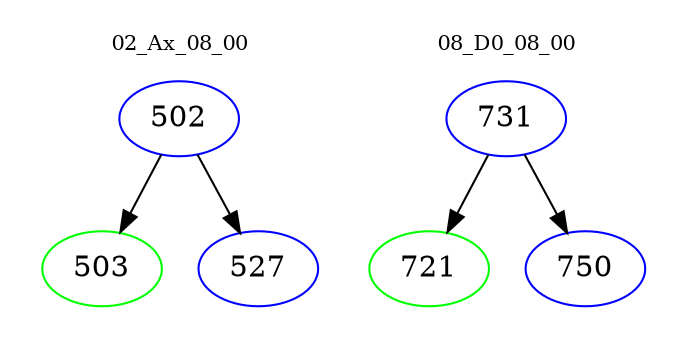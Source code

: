 digraph{
subgraph cluster_0 {
color = white
label = "02_Ax_08_00";
fontsize=10;
T0_502 [label="502", color="blue"]
T0_502 -> T0_503 [color="black"]
T0_503 [label="503", color="green"]
T0_502 -> T0_527 [color="black"]
T0_527 [label="527", color="blue"]
}
subgraph cluster_1 {
color = white
label = "08_D0_08_00";
fontsize=10;
T1_731 [label="731", color="blue"]
T1_731 -> T1_721 [color="black"]
T1_721 [label="721", color="green"]
T1_731 -> T1_750 [color="black"]
T1_750 [label="750", color="blue"]
}
}
